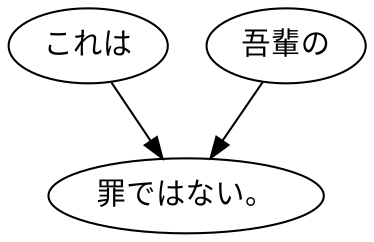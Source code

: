 digraph graph5223 {
	node0 [label="これは"];
	node1 [label="吾輩の"];
	node2 [label="罪ではない。"];
	node0 -> node2;
	node1 -> node2;
}
